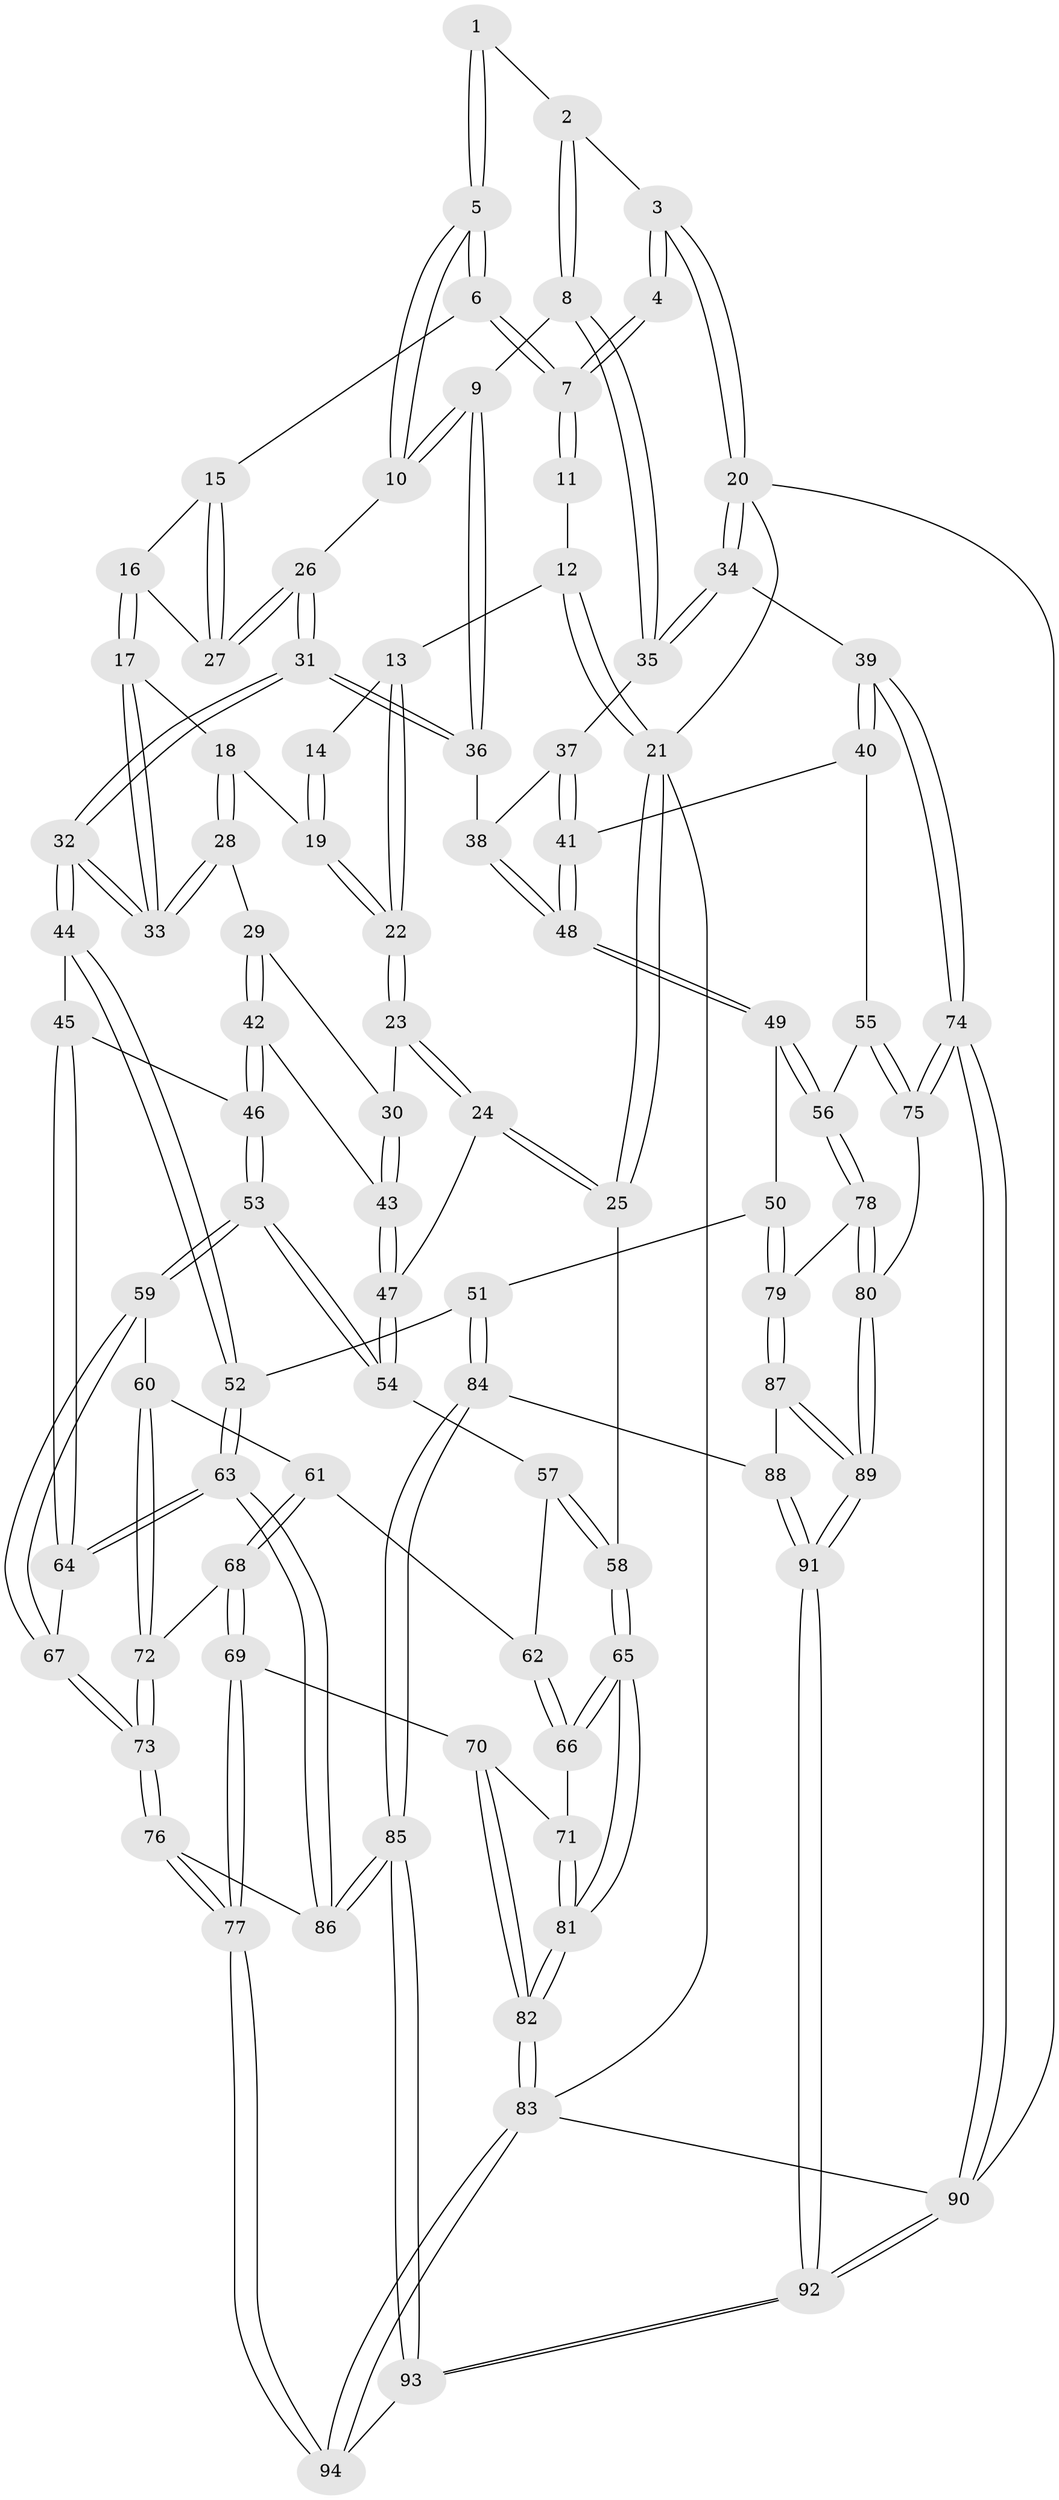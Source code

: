 // coarse degree distribution, {4: 0.10606060606060606, 3: 0.696969696969697, 2: 0.13636363636363635, 5: 0.06060606060606061}
// Generated by graph-tools (version 1.1) at 2025/54/03/04/25 22:54:25]
// undirected, 94 vertices, 232 edges
graph export_dot {
  node [color=gray90,style=filled];
  1 [pos="+0.7973517103023994+0.12070958778878269"];
  2 [pos="+0.8732898538711964+0.1083018551741652"];
  3 [pos="+1+0"];
  4 [pos="+0.7167104708674025+0"];
  5 [pos="+0.7160106213622839+0.18407813386290123"];
  6 [pos="+0.5311374023266605+0.08504542909020989"];
  7 [pos="+0.484315758347566+0"];
  8 [pos="+0.9419186497475098+0.3134972680287341"];
  9 [pos="+0.8107555896710175+0.2961891122145035"];
  10 [pos="+0.7277293938925922+0.21062305511686352"];
  11 [pos="+0.4736793260904369+0"];
  12 [pos="+0+0"];
  13 [pos="+0.1388482087771864+0.14190812636519953"];
  14 [pos="+0.4404538381322628+0"];
  15 [pos="+0.5278718542641524+0.09612728514231343"];
  16 [pos="+0.4693401683190232+0.23268503650631547"];
  17 [pos="+0.45011098005156586+0.27012617456547067"];
  18 [pos="+0.2791783847743582+0.27353227277984427"];
  19 [pos="+0.23219249401421052+0.25376016705281174"];
  20 [pos="+1+0"];
  21 [pos="+0+0"];
  22 [pos="+0.14085680614336638+0.25592590528201786"];
  23 [pos="+0.04463090719020817+0.351374204355893"];
  24 [pos="+0+0.38123276538128453"];
  25 [pos="+0+0.4042863895787549"];
  26 [pos="+0.6363347253701347+0.33929379826289896"];
  27 [pos="+0.6317162277207384+0.33221548632774006"];
  28 [pos="+0.3216119252646953+0.4305271056360055"];
  29 [pos="+0.2714917654101559+0.469440423364434"];
  30 [pos="+0.08810285004717741+0.3830813854533061"];
  31 [pos="+0.6250624296515421+0.4700244823914987"];
  32 [pos="+0.5483777506142333+0.4982257197132384"];
  33 [pos="+0.4781510137184669+0.4167006509062115"];
  34 [pos="+1+0.2982687258017435"];
  35 [pos="+0.9745464080227766+0.3305424059140616"];
  36 [pos="+0.6680512629055928+0.4707441380810682"];
  37 [pos="+0.9060026682731116+0.4496220649396547"];
  38 [pos="+0.7256457520376353+0.5025523009002035"];
  39 [pos="+1+0.6820265164731381"];
  40 [pos="+0.9326085845636717+0.6112699862411661"];
  41 [pos="+0.9277908861249219+0.6083038502124684"];
  42 [pos="+0.2729953872150745+0.48113134998577306"];
  43 [pos="+0.19494095213490015+0.5939065847111824"];
  44 [pos="+0.5127189971184477+0.5968124742088651"];
  45 [pos="+0.4906943998703553+0.6074534422349968"];
  46 [pos="+0.38975564046806804+0.6463657542995715"];
  47 [pos="+0.18976390313791522+0.6329263838340363"];
  48 [pos="+0.7979697236227041+0.6282673974443905"];
  49 [pos="+0.772242105786593+0.6837436019793727"];
  50 [pos="+0.6917207279381689+0.7263075165228499"];
  51 [pos="+0.6470860543047153+0.7303438138209507"];
  52 [pos="+0.6065962360920317+0.7174602184101516"];
  53 [pos="+0.38490145533258+0.6510858547007032"];
  54 [pos="+0.19031475623318966+0.6401919665709676"];
  55 [pos="+0.8886755526274674+0.7607968626320936"];
  56 [pos="+0.8432246411457712+0.7649798312616635"];
  57 [pos="+0.17058451622685047+0.6607844295608502"];
  58 [pos="+0+0.5510417030024762"];
  59 [pos="+0.3773346646655932+0.6796799928285401"];
  60 [pos="+0.2666064029863282+0.7433385751802083"];
  61 [pos="+0.19371920909068469+0.7399569700314448"];
  62 [pos="+0.16428575586126792+0.7011043368117684"];
  63 [pos="+0.5213040737335316+0.8793857098840925"];
  64 [pos="+0.4725977613721782+0.8561334496418685"];
  65 [pos="+0+0.6324671499811642"];
  66 [pos="+0.10345888107027351+0.752331240246117"];
  67 [pos="+0.3695180996054928+0.8273716467325313"];
  68 [pos="+0.20087923531410995+0.7646497205618684"];
  69 [pos="+0.18521855188305786+0.914084433240137"];
  70 [pos="+0.1194553285052732+0.8845104486959973"];
  71 [pos="+0.099925844699168+0.7764439988688439"];
  72 [pos="+0.26596386367968006+0.7923932552119639"];
  73 [pos="+0.326305062067948+0.8673490785002214"];
  74 [pos="+1+0.7884347726111806"];
  75 [pos="+1+0.8307716222026147"];
  76 [pos="+0.26723398113083735+0.9595366641419811"];
  77 [pos="+0.25204653311603825+0.9759680245330418"];
  78 [pos="+0.82117471262176+0.828576932951529"];
  79 [pos="+0.7601912512886531+0.8288807669978911"];
  80 [pos="+0.8744632692487758+0.9304924548905676"];
  81 [pos="+0+0.9032465313247213"];
  82 [pos="+0+0.9535024356864581"];
  83 [pos="+0+1"];
  84 [pos="+0.6799972768493364+0.9100522087701869"];
  85 [pos="+0.5765568772271822+0.9880454509865253"];
  86 [pos="+0.5447870650837963+0.9412075839043819"];
  87 [pos="+0.7147137094953258+0.8988291589641151"];
  88 [pos="+0.6882086306348753+0.9093091630633049"];
  89 [pos="+0.8713585415975184+0.9375021774123249"];
  90 [pos="+1+1"];
  91 [pos="+0.8636215059325734+1"];
  92 [pos="+0.8865471865833869+1"];
  93 [pos="+0.5711288970823613+1"];
  94 [pos="+0.24948438940665832+1"];
  1 -- 2;
  1 -- 5;
  1 -- 5;
  2 -- 3;
  2 -- 8;
  2 -- 8;
  3 -- 4;
  3 -- 4;
  3 -- 20;
  3 -- 20;
  4 -- 7;
  4 -- 7;
  5 -- 6;
  5 -- 6;
  5 -- 10;
  5 -- 10;
  6 -- 7;
  6 -- 7;
  6 -- 15;
  7 -- 11;
  7 -- 11;
  8 -- 9;
  8 -- 35;
  8 -- 35;
  9 -- 10;
  9 -- 10;
  9 -- 36;
  9 -- 36;
  10 -- 26;
  11 -- 12;
  12 -- 13;
  12 -- 21;
  12 -- 21;
  13 -- 14;
  13 -- 22;
  13 -- 22;
  14 -- 19;
  14 -- 19;
  15 -- 16;
  15 -- 27;
  15 -- 27;
  16 -- 17;
  16 -- 17;
  16 -- 27;
  17 -- 18;
  17 -- 33;
  17 -- 33;
  18 -- 19;
  18 -- 28;
  18 -- 28;
  19 -- 22;
  19 -- 22;
  20 -- 21;
  20 -- 34;
  20 -- 34;
  20 -- 90;
  21 -- 25;
  21 -- 25;
  21 -- 83;
  22 -- 23;
  22 -- 23;
  23 -- 24;
  23 -- 24;
  23 -- 30;
  24 -- 25;
  24 -- 25;
  24 -- 47;
  25 -- 58;
  26 -- 27;
  26 -- 27;
  26 -- 31;
  26 -- 31;
  28 -- 29;
  28 -- 33;
  28 -- 33;
  29 -- 30;
  29 -- 42;
  29 -- 42;
  30 -- 43;
  30 -- 43;
  31 -- 32;
  31 -- 32;
  31 -- 36;
  31 -- 36;
  32 -- 33;
  32 -- 33;
  32 -- 44;
  32 -- 44;
  34 -- 35;
  34 -- 35;
  34 -- 39;
  35 -- 37;
  36 -- 38;
  37 -- 38;
  37 -- 41;
  37 -- 41;
  38 -- 48;
  38 -- 48;
  39 -- 40;
  39 -- 40;
  39 -- 74;
  39 -- 74;
  40 -- 41;
  40 -- 55;
  41 -- 48;
  41 -- 48;
  42 -- 43;
  42 -- 46;
  42 -- 46;
  43 -- 47;
  43 -- 47;
  44 -- 45;
  44 -- 52;
  44 -- 52;
  45 -- 46;
  45 -- 64;
  45 -- 64;
  46 -- 53;
  46 -- 53;
  47 -- 54;
  47 -- 54;
  48 -- 49;
  48 -- 49;
  49 -- 50;
  49 -- 56;
  49 -- 56;
  50 -- 51;
  50 -- 79;
  50 -- 79;
  51 -- 52;
  51 -- 84;
  51 -- 84;
  52 -- 63;
  52 -- 63;
  53 -- 54;
  53 -- 54;
  53 -- 59;
  53 -- 59;
  54 -- 57;
  55 -- 56;
  55 -- 75;
  55 -- 75;
  56 -- 78;
  56 -- 78;
  57 -- 58;
  57 -- 58;
  57 -- 62;
  58 -- 65;
  58 -- 65;
  59 -- 60;
  59 -- 67;
  59 -- 67;
  60 -- 61;
  60 -- 72;
  60 -- 72;
  61 -- 62;
  61 -- 68;
  61 -- 68;
  62 -- 66;
  62 -- 66;
  63 -- 64;
  63 -- 64;
  63 -- 86;
  63 -- 86;
  64 -- 67;
  65 -- 66;
  65 -- 66;
  65 -- 81;
  65 -- 81;
  66 -- 71;
  67 -- 73;
  67 -- 73;
  68 -- 69;
  68 -- 69;
  68 -- 72;
  69 -- 70;
  69 -- 77;
  69 -- 77;
  70 -- 71;
  70 -- 82;
  70 -- 82;
  71 -- 81;
  71 -- 81;
  72 -- 73;
  72 -- 73;
  73 -- 76;
  73 -- 76;
  74 -- 75;
  74 -- 75;
  74 -- 90;
  74 -- 90;
  75 -- 80;
  76 -- 77;
  76 -- 77;
  76 -- 86;
  77 -- 94;
  77 -- 94;
  78 -- 79;
  78 -- 80;
  78 -- 80;
  79 -- 87;
  79 -- 87;
  80 -- 89;
  80 -- 89;
  81 -- 82;
  81 -- 82;
  82 -- 83;
  82 -- 83;
  83 -- 94;
  83 -- 94;
  83 -- 90;
  84 -- 85;
  84 -- 85;
  84 -- 88;
  85 -- 86;
  85 -- 86;
  85 -- 93;
  85 -- 93;
  87 -- 88;
  87 -- 89;
  87 -- 89;
  88 -- 91;
  88 -- 91;
  89 -- 91;
  89 -- 91;
  90 -- 92;
  90 -- 92;
  91 -- 92;
  91 -- 92;
  92 -- 93;
  92 -- 93;
  93 -- 94;
}
